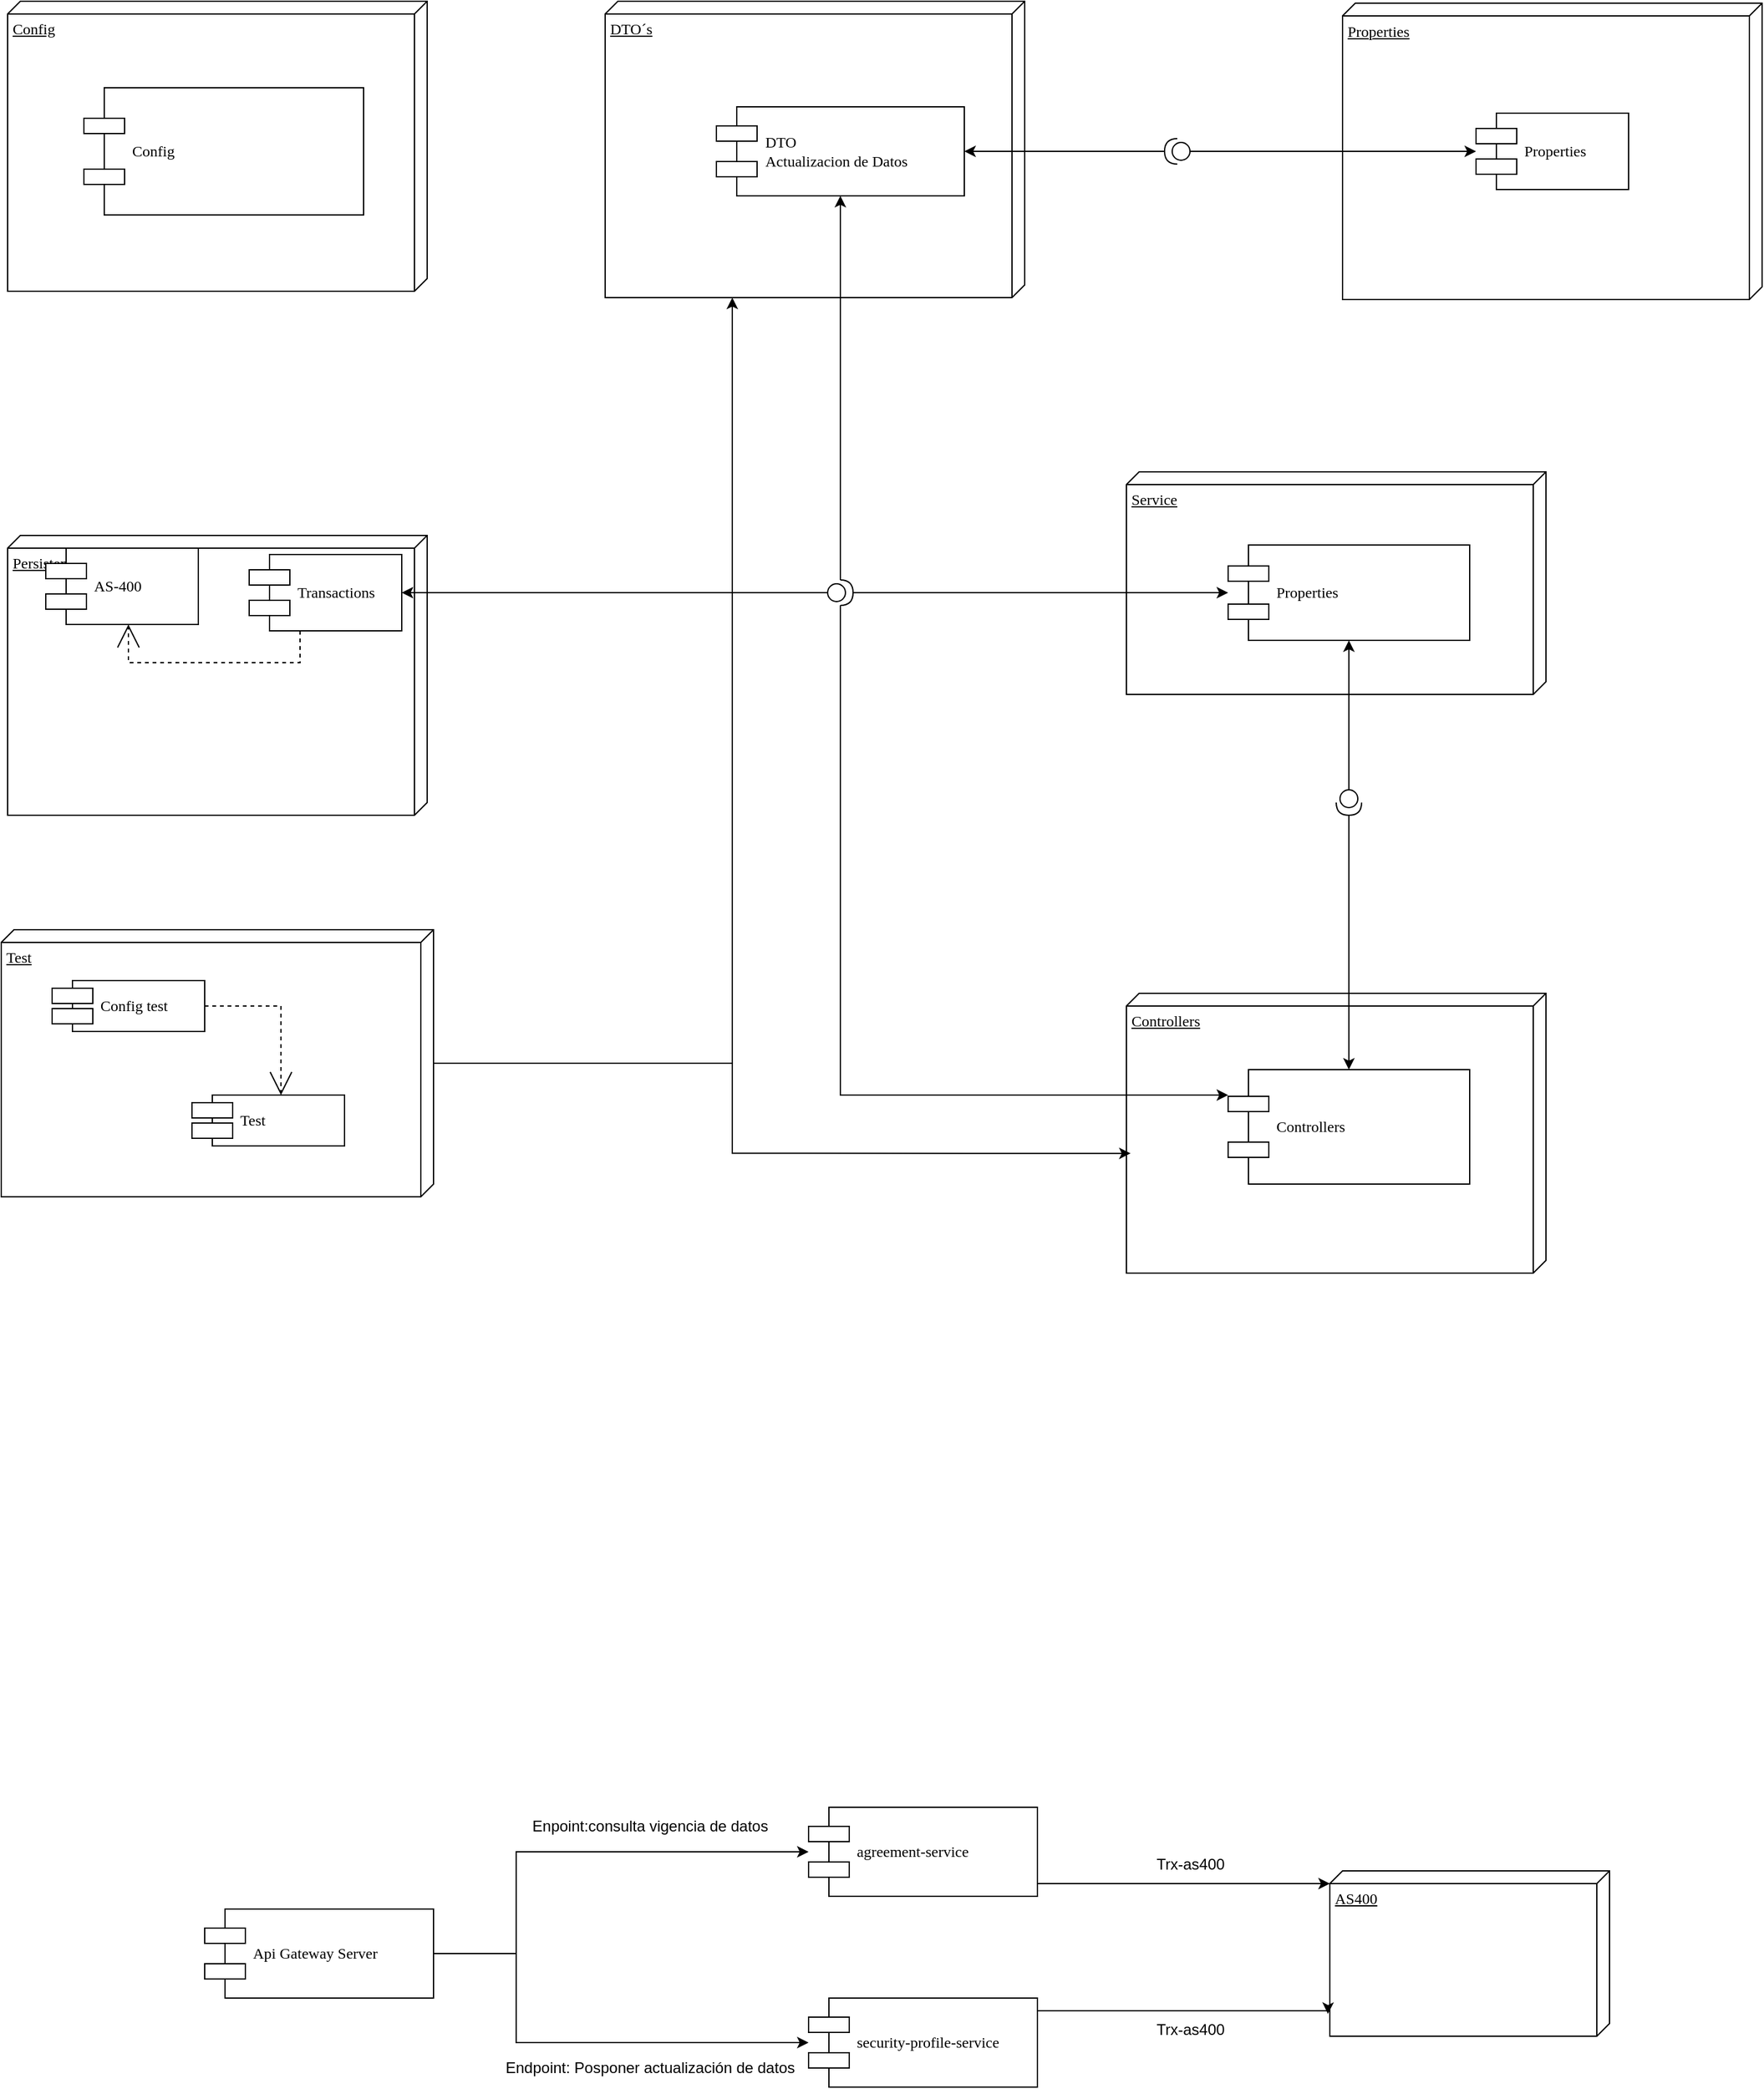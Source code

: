 <mxfile version="22.0.6" type="github">
  <diagram name="Page-1" id="5f0bae14-7c28-e335-631c-24af17079c00">
    <mxGraphModel dx="2272" dy="1309" grid="1" gridSize="10" guides="1" tooltips="1" connect="1" arrows="1" fold="1" page="1" pageScale="1" pageWidth="1100" pageHeight="850" background="none" math="0" shadow="0">
      <root>
        <mxCell id="0" />
        <mxCell id="1" parent="0" />
        <mxCell id="39150e848f15840c-1" value="Persistence of&amp;nbsp;data" style="verticalAlign=top;align=left;spacingTop=8;spacingLeft=2;spacingRight=12;shape=cube;size=10;direction=south;fontStyle=4;html=1;rounded=0;shadow=0;comic=0;labelBackgroundColor=none;strokeWidth=1;fontFamily=Verdana;fontSize=12" parent="1" vertex="1">
          <mxGeometry x="-400" y="-70" width="330" height="220" as="geometry" />
        </mxCell>
        <mxCell id="39150e848f15840c-2" value="DTO´s" style="verticalAlign=top;align=left;spacingTop=8;spacingLeft=2;spacingRight=12;shape=cube;size=10;direction=south;fontStyle=4;html=1;rounded=0;shadow=0;comic=0;labelBackgroundColor=none;strokeWidth=1;fontFamily=Verdana;fontSize=12" parent="1" vertex="1">
          <mxGeometry x="70" y="-490" width="330" height="233" as="geometry" />
        </mxCell>
        <mxCell id="39150e848f15840c-3" value="Properties" style="verticalAlign=top;align=left;spacingTop=8;spacingLeft=2;spacingRight=12;shape=cube;size=10;direction=south;fontStyle=4;html=1;rounded=0;shadow=0;comic=0;labelBackgroundColor=none;strokeWidth=1;fontFamily=Verdana;fontSize=12" parent="1" vertex="1">
          <mxGeometry x="650" y="-488.5" width="330" height="233" as="geometry" />
        </mxCell>
        <mxCell id="39150e848f15840c-5" value="Transactions" style="shape=component;align=left;spacingLeft=36;rounded=0;shadow=0;comic=0;labelBackgroundColor=none;strokeWidth=1;fontFamily=Verdana;fontSize=12;html=1;" parent="1" vertex="1">
          <mxGeometry x="-210" y="-55" width="120" height="60" as="geometry" />
        </mxCell>
        <mxCell id="39150e848f15840c-7" value="DTO &lt;br&gt;Actualizacion de Datos" style="shape=component;align=left;spacingLeft=36;rounded=0;shadow=0;comic=0;labelBackgroundColor=none;strokeWidth=1;fontFamily=Verdana;fontSize=12;html=1;" parent="1" vertex="1">
          <mxGeometry x="157.5" y="-407" width="195" height="70" as="geometry" />
        </mxCell>
        <mxCell id="39150e848f15840c-10" value="Properties" style="shape=component;align=left;spacingLeft=36;rounded=0;shadow=0;comic=0;labelBackgroundColor=none;strokeWidth=1;fontFamily=Verdana;fontSize=12;html=1;" parent="1" vertex="1">
          <mxGeometry x="755" y="-402" width="120" height="60" as="geometry" />
        </mxCell>
        <mxCell id="39150e848f15840c-15" style="edgeStyle=orthogonalEdgeStyle;rounded=0;html=1;labelBackgroundColor=none;startArrow=none;startFill=0;startSize=8;endArrow=open;endFill=0;endSize=16;fontFamily=Verdana;fontSize=12;dashed=1;" parent="1" source="39150e848f15840c-5" target="DHs9I-mUouy8rZesvVJs-1" edge="1">
          <mxGeometry relative="1" as="geometry">
            <Array as="points">
              <mxPoint x="-170" y="30" />
              <mxPoint x="-305" y="30" />
            </Array>
            <mxPoint x="-305" as="targetPoint" />
          </mxGeometry>
        </mxCell>
        <mxCell id="DHs9I-mUouy8rZesvVJs-1" value="AS-400" style="shape=component;align=left;spacingLeft=36;rounded=0;shadow=0;comic=0;labelBackgroundColor=none;strokeWidth=1;fontFamily=Verdana;fontSize=12;html=1;" parent="1" vertex="1">
          <mxGeometry x="-370" y="-60" width="120" height="60" as="geometry" />
        </mxCell>
        <mxCell id="DHs9I-mUouy8rZesvVJs-2" value="Config" style="verticalAlign=top;align=left;spacingTop=8;spacingLeft=2;spacingRight=12;shape=cube;size=10;direction=south;fontStyle=4;html=1;rounded=0;shadow=0;comic=0;labelBackgroundColor=none;strokeWidth=1;fontFamily=Verdana;fontSize=12" parent="1" vertex="1">
          <mxGeometry x="-400" y="-490" width="330" height="228" as="geometry" />
        </mxCell>
        <mxCell id="DHs9I-mUouy8rZesvVJs-3" value="Config" style="shape=component;align=left;spacingLeft=36;rounded=0;shadow=0;comic=0;labelBackgroundColor=none;strokeWidth=1;fontFamily=Verdana;fontSize=12;html=1;" parent="1" vertex="1">
          <mxGeometry x="-340" y="-422" width="220" height="100" as="geometry" />
        </mxCell>
        <mxCell id="DHs9I-mUouy8rZesvVJs-22" style="edgeStyle=orthogonalEdgeStyle;rounded=0;orthogonalLoop=1;jettySize=auto;html=1;" parent="1" source="DHs9I-mUouy8rZesvVJs-4" target="39150e848f15840c-2" edge="1">
          <mxGeometry relative="1" as="geometry">
            <Array as="points">
              <mxPoint x="170" y="345" />
            </Array>
          </mxGeometry>
        </mxCell>
        <mxCell id="DHs9I-mUouy8rZesvVJs-4" value="Test" style="verticalAlign=top;align=left;spacingTop=8;spacingLeft=2;spacingRight=12;shape=cube;size=10;direction=south;fontStyle=4;html=1;rounded=0;shadow=0;comic=0;labelBackgroundColor=none;strokeWidth=1;fontFamily=Verdana;fontSize=12" parent="1" vertex="1">
          <mxGeometry x="-405" y="240" width="340" height="210" as="geometry" />
        </mxCell>
        <mxCell id="DHs9I-mUouy8rZesvVJs-5" value="Test" style="shape=component;align=left;spacingLeft=36;rounded=0;shadow=0;comic=0;labelBackgroundColor=none;strokeWidth=1;fontFamily=Verdana;fontSize=12;html=1;" parent="1" vertex="1">
          <mxGeometry x="-255" y="370" width="120" height="40" as="geometry" />
        </mxCell>
        <mxCell id="DHs9I-mUouy8rZesvVJs-6" value="Controllers" style="verticalAlign=top;align=left;spacingTop=8;spacingLeft=2;spacingRight=12;shape=cube;size=10;direction=south;fontStyle=4;html=1;rounded=0;shadow=0;comic=0;labelBackgroundColor=none;strokeWidth=1;fontFamily=Verdana;fontSize=12" parent="1" vertex="1">
          <mxGeometry x="480" y="290" width="330" height="220" as="geometry" />
        </mxCell>
        <mxCell id="DHs9I-mUouy8rZesvVJs-7" value="Controllers" style="shape=component;align=left;spacingLeft=36;rounded=0;shadow=0;comic=0;labelBackgroundColor=none;strokeWidth=1;fontFamily=Verdana;fontSize=12;html=1;" parent="1" vertex="1">
          <mxGeometry x="560" y="350" width="190" height="90" as="geometry" />
        </mxCell>
        <mxCell id="DHs9I-mUouy8rZesvVJs-10" value="Service" style="verticalAlign=top;align=left;spacingTop=8;spacingLeft=2;spacingRight=12;shape=cube;size=10;direction=south;fontStyle=4;html=1;rounded=0;shadow=0;comic=0;labelBackgroundColor=none;strokeWidth=1;fontFamily=Verdana;fontSize=12" parent="1" vertex="1">
          <mxGeometry x="480" y="-120" width="330" height="175" as="geometry" />
        </mxCell>
        <mxCell id="DHs9I-mUouy8rZesvVJs-11" value="Properties" style="shape=component;align=left;spacingLeft=36;rounded=0;shadow=0;comic=0;labelBackgroundColor=none;strokeWidth=1;fontFamily=Verdana;fontSize=12;html=1;" parent="1" vertex="1">
          <mxGeometry x="560" y="-62.5" width="190" height="75" as="geometry" />
        </mxCell>
        <mxCell id="DHs9I-mUouy8rZesvVJs-13" style="edgeStyle=orthogonalEdgeStyle;rounded=0;orthogonalLoop=1;jettySize=auto;html=1;" parent="1" source="DHs9I-mUouy8rZesvVJs-12" target="39150e848f15840c-5" edge="1">
          <mxGeometry relative="1" as="geometry" />
        </mxCell>
        <mxCell id="DHs9I-mUouy8rZesvVJs-15" style="edgeStyle=orthogonalEdgeStyle;rounded=0;orthogonalLoop=1;jettySize=auto;html=1;" parent="1" source="DHs9I-mUouy8rZesvVJs-12" target="39150e848f15840c-7" edge="1">
          <mxGeometry relative="1" as="geometry" />
        </mxCell>
        <mxCell id="DHs9I-mUouy8rZesvVJs-19" style="edgeStyle=orthogonalEdgeStyle;rounded=0;orthogonalLoop=1;jettySize=auto;html=1;" parent="1" source="DHs9I-mUouy8rZesvVJs-12" target="DHs9I-mUouy8rZesvVJs-11" edge="1">
          <mxGeometry relative="1" as="geometry" />
        </mxCell>
        <mxCell id="DHs9I-mUouy8rZesvVJs-24" style="edgeStyle=orthogonalEdgeStyle;rounded=0;orthogonalLoop=1;jettySize=auto;html=1;" parent="1" source="DHs9I-mUouy8rZesvVJs-12" target="DHs9I-mUouy8rZesvVJs-7" edge="1">
          <mxGeometry relative="1" as="geometry">
            <Array as="points">
              <mxPoint x="255" y="370" />
            </Array>
          </mxGeometry>
        </mxCell>
        <mxCell id="DHs9I-mUouy8rZesvVJs-12" value="" style="shape=providedRequiredInterface;html=1;verticalLabelPosition=bottom;sketch=0;" parent="1" vertex="1">
          <mxGeometry x="245" y="-35" width="20" height="20" as="geometry" />
        </mxCell>
        <mxCell id="DHs9I-mUouy8rZesvVJs-17" style="edgeStyle=orthogonalEdgeStyle;rounded=0;orthogonalLoop=1;jettySize=auto;html=1;" parent="1" source="DHs9I-mUouy8rZesvVJs-16" target="39150e848f15840c-7" edge="1">
          <mxGeometry relative="1" as="geometry" />
        </mxCell>
        <mxCell id="DHs9I-mUouy8rZesvVJs-18" style="edgeStyle=orthogonalEdgeStyle;rounded=0;orthogonalLoop=1;jettySize=auto;html=1;" parent="1" source="DHs9I-mUouy8rZesvVJs-16" target="39150e848f15840c-10" edge="1">
          <mxGeometry relative="1" as="geometry" />
        </mxCell>
        <mxCell id="DHs9I-mUouy8rZesvVJs-16" value="" style="shape=providedRequiredInterface;html=1;verticalLabelPosition=bottom;sketch=0;rotation=-180;" parent="1" vertex="1">
          <mxGeometry x="510" y="-382" width="20" height="20" as="geometry" />
        </mxCell>
        <mxCell id="DHs9I-mUouy8rZesvVJs-20" value="Config test" style="shape=component;align=left;spacingLeft=36;rounded=0;shadow=0;comic=0;labelBackgroundColor=none;strokeWidth=1;fontFamily=Verdana;fontSize=12;html=1;" parent="1" vertex="1">
          <mxGeometry x="-365" y="280" width="120" height="40" as="geometry" />
        </mxCell>
        <mxCell id="DHs9I-mUouy8rZesvVJs-21" style="edgeStyle=orthogonalEdgeStyle;rounded=0;html=1;labelBackgroundColor=none;startArrow=none;startFill=0;startSize=8;endArrow=open;endFill=0;endSize=16;fontFamily=Verdana;fontSize=12;dashed=1;" parent="1" source="DHs9I-mUouy8rZesvVJs-20" target="DHs9I-mUouy8rZesvVJs-5" edge="1">
          <mxGeometry relative="1" as="geometry">
            <Array as="points">
              <mxPoint x="-185" y="300" />
            </Array>
            <mxPoint x="-165" y="135" as="sourcePoint" />
            <mxPoint x="165" y="200" as="targetPoint" />
          </mxGeometry>
        </mxCell>
        <mxCell id="DHs9I-mUouy8rZesvVJs-26" style="edgeStyle=orthogonalEdgeStyle;rounded=0;orthogonalLoop=1;jettySize=auto;html=1;" parent="1" source="DHs9I-mUouy8rZesvVJs-25" target="DHs9I-mUouy8rZesvVJs-11" edge="1">
          <mxGeometry relative="1" as="geometry" />
        </mxCell>
        <mxCell id="DHs9I-mUouy8rZesvVJs-27" style="edgeStyle=orthogonalEdgeStyle;rounded=0;orthogonalLoop=1;jettySize=auto;html=1;" parent="1" source="DHs9I-mUouy8rZesvVJs-25" target="DHs9I-mUouy8rZesvVJs-7" edge="1">
          <mxGeometry relative="1" as="geometry" />
        </mxCell>
        <mxCell id="DHs9I-mUouy8rZesvVJs-25" value="" style="shape=providedRequiredInterface;html=1;verticalLabelPosition=bottom;sketch=0;rotation=90;" parent="1" vertex="1">
          <mxGeometry x="645" y="130" width="20" height="20" as="geometry" />
        </mxCell>
        <mxCell id="DHs9I-mUouy8rZesvVJs-28" style="edgeStyle=orthogonalEdgeStyle;rounded=0;orthogonalLoop=1;jettySize=auto;html=1;entryX=0.572;entryY=0.99;entryDx=0;entryDy=0;entryPerimeter=0;" parent="1" source="DHs9I-mUouy8rZesvVJs-4" target="DHs9I-mUouy8rZesvVJs-6" edge="1">
          <mxGeometry relative="1" as="geometry">
            <Array as="points">
              <mxPoint x="170" y="345" />
              <mxPoint x="170" y="416" />
            </Array>
          </mxGeometry>
        </mxCell>
        <mxCell id="avdBAuHFWkykyo0Ebd1_-8" style="edgeStyle=orthogonalEdgeStyle;rounded=0;orthogonalLoop=1;jettySize=auto;html=1;" edge="1" parent="1" source="avdBAuHFWkykyo0Ebd1_-1" target="avdBAuHFWkykyo0Ebd1_-3">
          <mxGeometry relative="1" as="geometry">
            <Array as="points">
              <mxPoint y="1045" />
              <mxPoint y="965" />
            </Array>
          </mxGeometry>
        </mxCell>
        <mxCell id="avdBAuHFWkykyo0Ebd1_-9" style="edgeStyle=orthogonalEdgeStyle;rounded=0;orthogonalLoop=1;jettySize=auto;html=1;" edge="1" parent="1" source="avdBAuHFWkykyo0Ebd1_-1" target="avdBAuHFWkykyo0Ebd1_-7">
          <mxGeometry relative="1" as="geometry">
            <Array as="points">
              <mxPoint y="1045" />
              <mxPoint y="1115" />
            </Array>
          </mxGeometry>
        </mxCell>
        <mxCell id="avdBAuHFWkykyo0Ebd1_-1" value="Api Gateway Server" style="shape=component;align=left;spacingLeft=36;rounded=0;shadow=0;comic=0;labelBackgroundColor=none;strokeWidth=1;fontFamily=Verdana;fontSize=12;html=1;" vertex="1" parent="1">
          <mxGeometry x="-245" y="1010" width="180" height="70" as="geometry" />
        </mxCell>
        <mxCell id="avdBAuHFWkykyo0Ebd1_-11" style="edgeStyle=orthogonalEdgeStyle;rounded=0;orthogonalLoop=1;jettySize=auto;html=1;" edge="1" parent="1">
          <mxGeometry relative="1" as="geometry">
            <mxPoint x="410" y="990.003" as="sourcePoint" />
            <mxPoint x="640" y="990.003" as="targetPoint" />
            <Array as="points">
              <mxPoint x="470" y="989.96" />
              <mxPoint x="470" y="989.96" />
            </Array>
          </mxGeometry>
        </mxCell>
        <mxCell id="avdBAuHFWkykyo0Ebd1_-3" value="agreement-service" style="shape=component;align=left;spacingLeft=36;rounded=0;shadow=0;comic=0;labelBackgroundColor=none;strokeWidth=1;fontFamily=Verdana;fontSize=12;html=1;" vertex="1" parent="1">
          <mxGeometry x="230" y="930" width="180" height="70" as="geometry" />
        </mxCell>
        <mxCell id="avdBAuHFWkykyo0Ebd1_-6" value="AS400" style="verticalAlign=top;align=left;spacingTop=8;spacingLeft=2;spacingRight=12;shape=cube;size=10;direction=south;fontStyle=4;html=1;rounded=0;shadow=0;comic=0;labelBackgroundColor=none;strokeWidth=1;fontFamily=Verdana;fontSize=12" vertex="1" parent="1">
          <mxGeometry x="640" y="980" width="220" height="130" as="geometry" />
        </mxCell>
        <mxCell id="avdBAuHFWkykyo0Ebd1_-7" value="security-profile-service" style="shape=component;align=left;spacingLeft=36;rounded=0;shadow=0;comic=0;labelBackgroundColor=none;strokeWidth=1;fontFamily=Verdana;fontSize=12;html=1;" vertex="1" parent="1">
          <mxGeometry x="230" y="1080" width="180" height="70" as="geometry" />
        </mxCell>
        <mxCell id="avdBAuHFWkykyo0Ebd1_-10" value="Enpoint:consulta vigencia de datos" style="text;html=1;align=center;verticalAlign=middle;resizable=0;points=[];autosize=1;strokeColor=none;fillColor=none;" vertex="1" parent="1">
          <mxGeometry y="930" width="210" height="30" as="geometry" />
        </mxCell>
        <mxCell id="avdBAuHFWkykyo0Ebd1_-12" value="Trx-as400&lt;br&gt;" style="text;html=1;align=center;verticalAlign=middle;resizable=0;points=[];autosize=1;strokeColor=none;fillColor=none;" vertex="1" parent="1">
          <mxGeometry x="490" y="960" width="80" height="30" as="geometry" />
        </mxCell>
        <mxCell id="avdBAuHFWkykyo0Ebd1_-14" value="Endpoint: Posponer actualización de datos" style="text;html=1;align=center;verticalAlign=middle;resizable=0;points=[];autosize=1;strokeColor=none;fillColor=none;" vertex="1" parent="1">
          <mxGeometry x="-20" y="1120" width="250" height="30" as="geometry" />
        </mxCell>
        <mxCell id="avdBAuHFWkykyo0Ebd1_-17" style="edgeStyle=orthogonalEdgeStyle;rounded=0;orthogonalLoop=1;jettySize=auto;html=1;entryX=0.865;entryY=1.007;entryDx=0;entryDy=0;entryPerimeter=0;" edge="1" parent="1" source="avdBAuHFWkykyo0Ebd1_-7" target="avdBAuHFWkykyo0Ebd1_-6">
          <mxGeometry relative="1" as="geometry">
            <Array as="points">
              <mxPoint x="639" y="1090" />
            </Array>
          </mxGeometry>
        </mxCell>
        <mxCell id="avdBAuHFWkykyo0Ebd1_-18" value="Trx-as400" style="text;html=1;align=center;verticalAlign=middle;resizable=0;points=[];autosize=1;strokeColor=none;fillColor=none;" vertex="1" parent="1">
          <mxGeometry x="490" y="1090" width="80" height="30" as="geometry" />
        </mxCell>
      </root>
    </mxGraphModel>
  </diagram>
</mxfile>
